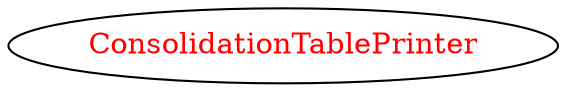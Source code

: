 digraph dependencyGraph {
 concentrate=true;
 ranksep="2.0";
 rankdir="LR"; 
 splines="ortho";
"ConsolidationTablePrinter" [fontcolor="red"];
}